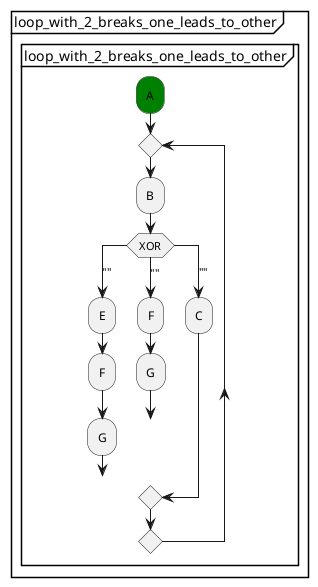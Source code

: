 @startuml
partition "loop_with_2_breaks_one_leads_to_other" {
    group "loop_with_2_breaks_one_leads_to_other"
        #green:A;
        repeat
            :B;
            switch (XOR)
                case ("")
                    :E;
                    :F;
                    :G;
                    break
                case ("")
                    :F;
                    :G; 
                    break
                case ("")
                :C;
            endswitch
        repeat while
    end group
}
@enduml